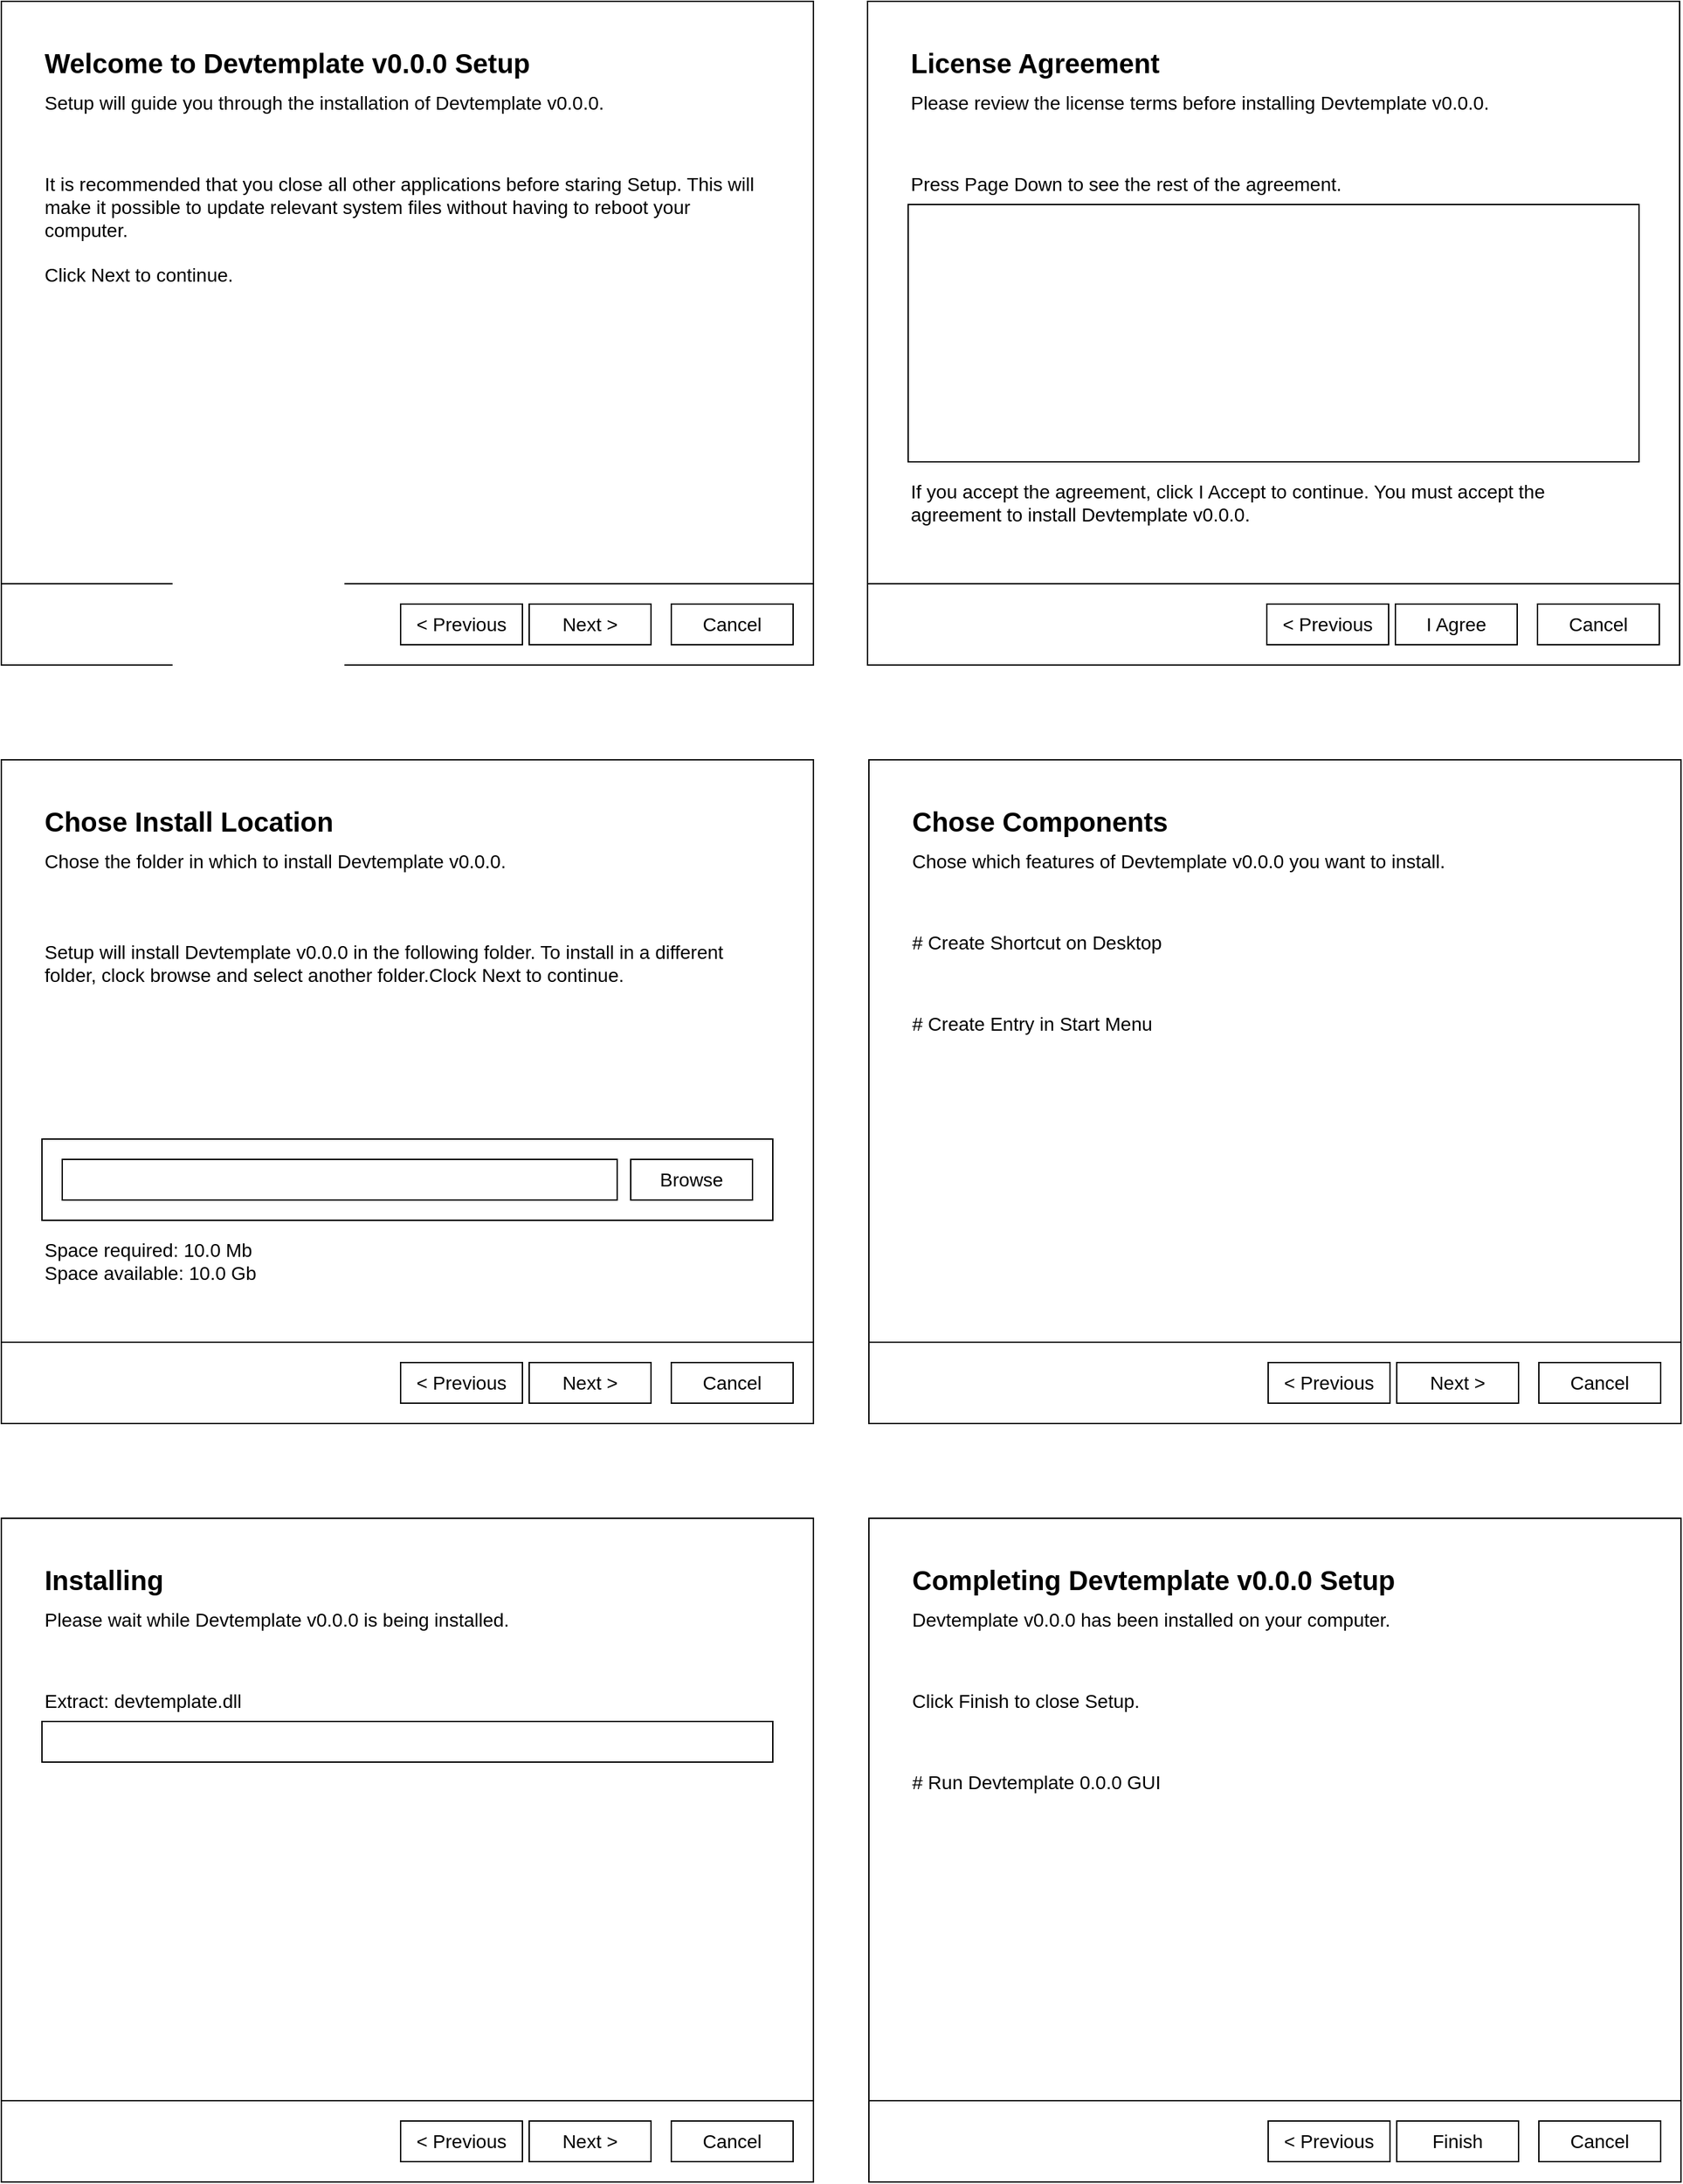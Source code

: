 <mxfile version="24.2.3" type="device">
  <diagram name="Page-1" id="ROTYHTmHjRqj0AOpmdX1">
    <mxGraphModel dx="1400" dy="935" grid="1" gridSize="10" guides="1" tooltips="1" connect="1" arrows="1" fold="1" page="1" pageScale="1" pageWidth="827" pageHeight="1169" math="0" shadow="0">
      <root>
        <mxCell id="0" />
        <mxCell id="1" parent="0" />
        <mxCell id="6M8vazcqPXDU1AmO_f7S-11" value="" style="swimlane;startSize=0;" vertex="1" parent="1">
          <mxGeometry width="600" height="490" as="geometry" />
        </mxCell>
        <mxCell id="6M8vazcqPXDU1AmO_f7S-12" value="&lt;font style=&quot;font-size: 14px;&quot;&gt;Next &amp;gt;&lt;/font&gt;" style="rounded=0;whiteSpace=wrap;html=1;" vertex="1" parent="6M8vazcqPXDU1AmO_f7S-11">
          <mxGeometry x="390" y="445" width="90" height="30" as="geometry" />
        </mxCell>
        <mxCell id="6M8vazcqPXDU1AmO_f7S-14" value="&lt;font style=&quot;font-size: 14px;&quot;&gt;Cancel&lt;/font&gt;" style="rounded=0;whiteSpace=wrap;html=1;" vertex="1" parent="6M8vazcqPXDU1AmO_f7S-11">
          <mxGeometry x="495" y="445" width="90" height="30" as="geometry" />
        </mxCell>
        <mxCell id="6M8vazcqPXDU1AmO_f7S-15" value="" style="rounded=0;whiteSpace=wrap;html=1;" vertex="1" parent="6M8vazcqPXDU1AmO_f7S-11">
          <mxGeometry width="600" height="430" as="geometry" />
        </mxCell>
        <mxCell id="6M8vazcqPXDU1AmO_f7S-16" value="&lt;div align=&quot;left&quot;&gt;&lt;b&gt;&lt;font style=&quot;font-size: 20px;&quot;&gt;Welcome to Devtemplate v0.0.0 Setup&lt;/font&gt;&lt;/b&gt;&lt;br&gt;&lt;/div&gt;" style="text;html=1;align=left;verticalAlign=middle;whiteSpace=wrap;rounded=0;" vertex="1" parent="6M8vazcqPXDU1AmO_f7S-11">
          <mxGeometry x="30" y="30" width="540" height="30" as="geometry" />
        </mxCell>
        <mxCell id="6M8vazcqPXDU1AmO_f7S-17" value="&lt;div style=&quot;font-size: 14px;&quot; align=&quot;left&quot;&gt;&lt;font style=&quot;font-size: 14px;&quot;&gt;It is recommended that you close all other applications before staring Setup. This will make it possible to update relevant system files without having to reboot your computer.&lt;/font&gt;&lt;/div&gt;&lt;div style=&quot;font-size: 14px;&quot; align=&quot;left&quot;&gt;&lt;font style=&quot;font-size: 14px;&quot;&gt;&lt;br&gt;&lt;/font&gt;&lt;/div&gt;&lt;div style=&quot;font-size: 14px;&quot; align=&quot;left&quot;&gt;&lt;font style=&quot;font-size: 14px;&quot;&gt;Click Next to continue.&lt;font style=&quot;font-size: 14px;&quot;&gt;&lt;br&gt;&lt;/font&gt;&lt;/font&gt;&lt;/div&gt;" style="text;html=1;align=left;verticalAlign=top;whiteSpace=wrap;rounded=0;" vertex="1" parent="6M8vazcqPXDU1AmO_f7S-11">
          <mxGeometry x="30" y="120" width="540" height="280" as="geometry" />
        </mxCell>
        <mxCell id="6M8vazcqPXDU1AmO_f7S-32" value="&lt;font style=&quot;font-size: 14px;&quot;&gt;Setup will guide you through the installation of Devtemplate v0.0.0.&lt;/font&gt;" style="text;html=1;align=left;verticalAlign=middle;whiteSpace=wrap;rounded=0;" vertex="1" parent="6M8vazcqPXDU1AmO_f7S-11">
          <mxGeometry x="30" y="60" width="540" height="30" as="geometry" />
        </mxCell>
        <mxCell id="6M8vazcqPXDU1AmO_f7S-80" value="&lt;font style=&quot;font-size: 14px;&quot;&gt;&amp;lt; Previous&lt;/font&gt;" style="rounded=0;whiteSpace=wrap;html=1;" vertex="1" parent="6M8vazcqPXDU1AmO_f7S-11">
          <mxGeometry x="295" y="445" width="90" height="30" as="geometry" />
        </mxCell>
        <mxCell id="6M8vazcqPXDU1AmO_f7S-25" value="" style="swimlane;startSize=0;" vertex="1" parent="1">
          <mxGeometry x="640" width="600" height="490" as="geometry" />
        </mxCell>
        <mxCell id="6M8vazcqPXDU1AmO_f7S-26" value="&lt;div style=&quot;font-size: 13px;&quot;&gt;&lt;font style=&quot;font-size: 14px;&quot;&gt;I Agree&lt;/font&gt;&lt;/div&gt;" style="rounded=0;whiteSpace=wrap;html=1;" vertex="1" parent="6M8vazcqPXDU1AmO_f7S-25">
          <mxGeometry x="390" y="445" width="90" height="30" as="geometry" />
        </mxCell>
        <mxCell id="6M8vazcqPXDU1AmO_f7S-27" value="&lt;font style=&quot;font-size: 14px;&quot;&gt;&amp;lt; Previous&lt;/font&gt;" style="rounded=0;whiteSpace=wrap;html=1;" vertex="1" parent="6M8vazcqPXDU1AmO_f7S-25">
          <mxGeometry x="295" y="445" width="90" height="30" as="geometry" />
        </mxCell>
        <mxCell id="6M8vazcqPXDU1AmO_f7S-28" value="&lt;font style=&quot;font-size: 14px;&quot;&gt;Cancel&lt;/font&gt;" style="rounded=0;whiteSpace=wrap;html=1;" vertex="1" parent="6M8vazcqPXDU1AmO_f7S-25">
          <mxGeometry x="495" y="445" width="90" height="30" as="geometry" />
        </mxCell>
        <mxCell id="6M8vazcqPXDU1AmO_f7S-29" value="" style="rounded=0;whiteSpace=wrap;html=1;" vertex="1" parent="6M8vazcqPXDU1AmO_f7S-25">
          <mxGeometry width="600" height="430" as="geometry" />
        </mxCell>
        <mxCell id="6M8vazcqPXDU1AmO_f7S-30" value="&lt;div align=&quot;left&quot;&gt;&lt;b&gt;&lt;font style=&quot;font-size: 20px;&quot;&gt;License Agreement&lt;/font&gt;&lt;/b&gt;&lt;br&gt;&lt;/div&gt;" style="text;html=1;align=left;verticalAlign=middle;whiteSpace=wrap;rounded=0;" vertex="1" parent="6M8vazcqPXDU1AmO_f7S-25">
          <mxGeometry x="30" y="30" width="540" height="30" as="geometry" />
        </mxCell>
        <mxCell id="6M8vazcqPXDU1AmO_f7S-31" value="&lt;font style=&quot;font-size: 14px;&quot;&gt;Please review the license terms before installing Devtemplate v0.0.0.&lt;br&gt;&lt;/font&gt;" style="text;html=1;align=left;verticalAlign=middle;whiteSpace=wrap;rounded=0;" vertex="1" parent="6M8vazcqPXDU1AmO_f7S-25">
          <mxGeometry x="30" y="60" width="540" height="30" as="geometry" />
        </mxCell>
        <mxCell id="6M8vazcqPXDU1AmO_f7S-33" value="&lt;font style=&quot;font-size: 14px;&quot;&gt;Press Page Down to see the rest of the agreement.&lt;br&gt;&lt;/font&gt;" style="text;html=1;align=left;verticalAlign=middle;whiteSpace=wrap;rounded=0;" vertex="1" parent="6M8vazcqPXDU1AmO_f7S-25">
          <mxGeometry x="30" y="120" width="540" height="30" as="geometry" />
        </mxCell>
        <mxCell id="6M8vazcqPXDU1AmO_f7S-35" value="" style="rounded=0;whiteSpace=wrap;html=1;" vertex="1" parent="6M8vazcqPXDU1AmO_f7S-25">
          <mxGeometry x="30" y="150" width="540" height="190" as="geometry" />
        </mxCell>
        <mxCell id="6M8vazcqPXDU1AmO_f7S-36" value="&lt;font style=&quot;font-size: 14px;&quot;&gt;If you accept the agreement, click I Accept to continue. You must accept the agreement to install Devtemplate v0.0.0.&lt;br&gt;&lt;/font&gt;" style="text;html=1;align=left;verticalAlign=middle;whiteSpace=wrap;rounded=0;" vertex="1" parent="6M8vazcqPXDU1AmO_f7S-25">
          <mxGeometry x="30" y="340" width="540" height="60" as="geometry" />
        </mxCell>
        <mxCell id="6M8vazcqPXDU1AmO_f7S-37" value="" style="swimlane;startSize=0;" vertex="1" parent="1">
          <mxGeometry y="560" width="600" height="490" as="geometry" />
        </mxCell>
        <mxCell id="6M8vazcqPXDU1AmO_f7S-38" value="&lt;font style=&quot;font-size: 14px;&quot;&gt;Next &amp;gt;&lt;br&gt;&lt;/font&gt;" style="rounded=0;whiteSpace=wrap;html=1;" vertex="1" parent="6M8vazcqPXDU1AmO_f7S-37">
          <mxGeometry x="390" y="445" width="90" height="30" as="geometry" />
        </mxCell>
        <mxCell id="6M8vazcqPXDU1AmO_f7S-39" value="&lt;font style=&quot;font-size: 14px;&quot;&gt;&amp;lt; Previous&lt;/font&gt;" style="rounded=0;whiteSpace=wrap;html=1;" vertex="1" parent="6M8vazcqPXDU1AmO_f7S-37">
          <mxGeometry x="295" y="445" width="90" height="30" as="geometry" />
        </mxCell>
        <mxCell id="6M8vazcqPXDU1AmO_f7S-40" value="&lt;font style=&quot;font-size: 14px;&quot;&gt;Cancel&lt;/font&gt;" style="rounded=0;whiteSpace=wrap;html=1;" vertex="1" parent="6M8vazcqPXDU1AmO_f7S-37">
          <mxGeometry x="495" y="445" width="90" height="30" as="geometry" />
        </mxCell>
        <mxCell id="6M8vazcqPXDU1AmO_f7S-41" value="" style="rounded=0;whiteSpace=wrap;html=1;" vertex="1" parent="6M8vazcqPXDU1AmO_f7S-37">
          <mxGeometry width="600" height="430" as="geometry" />
        </mxCell>
        <mxCell id="6M8vazcqPXDU1AmO_f7S-42" value="&lt;div align=&quot;left&quot;&gt;&lt;b&gt;&lt;font style=&quot;font-size: 20px;&quot;&gt;Chose Install Location&lt;/font&gt;&lt;/b&gt;&lt;br&gt;&lt;/div&gt;" style="text;html=1;align=left;verticalAlign=middle;whiteSpace=wrap;rounded=0;" vertex="1" parent="6M8vazcqPXDU1AmO_f7S-37">
          <mxGeometry x="30" y="30" width="540" height="30" as="geometry" />
        </mxCell>
        <mxCell id="6M8vazcqPXDU1AmO_f7S-43" value="&lt;font style=&quot;font-size: 14px;&quot;&gt;Chose the folder in which to install Devtemplate v0.0.0.&lt;br&gt;&lt;/font&gt;" style="text;html=1;align=left;verticalAlign=middle;whiteSpace=wrap;rounded=0;" vertex="1" parent="6M8vazcqPXDU1AmO_f7S-37">
          <mxGeometry x="30" y="60" width="540" height="30" as="geometry" />
        </mxCell>
        <mxCell id="6M8vazcqPXDU1AmO_f7S-44" value="&lt;font style=&quot;font-size: 14px;&quot;&gt;Setup will install Devtemplate v0.0.0 in the following folder. To install in a different folder, clock browse and select another folder.Clock Next to continue.&lt;br&gt;&lt;/font&gt;" style="text;html=1;align=left;verticalAlign=middle;whiteSpace=wrap;rounded=0;" vertex="1" parent="6M8vazcqPXDU1AmO_f7S-37">
          <mxGeometry x="30" y="120" width="540" height="60" as="geometry" />
        </mxCell>
        <mxCell id="6M8vazcqPXDU1AmO_f7S-45" value="" style="rounded=0;whiteSpace=wrap;html=1;" vertex="1" parent="6M8vazcqPXDU1AmO_f7S-37">
          <mxGeometry x="30" y="280" width="540" height="60" as="geometry" />
        </mxCell>
        <mxCell id="6M8vazcqPXDU1AmO_f7S-46" value="&lt;div&gt;&lt;font style=&quot;font-size: 14px;&quot;&gt;Space required: 10.0 Mb&lt;/font&gt;&lt;/div&gt;&lt;div&gt;&lt;font style=&quot;font-size: 14px;&quot;&gt;Space available: 10.0 Gb&lt;br&gt;&lt;/font&gt;&lt;/div&gt;" style="text;html=1;align=left;verticalAlign=middle;whiteSpace=wrap;rounded=0;" vertex="1" parent="6M8vazcqPXDU1AmO_f7S-37">
          <mxGeometry x="30" y="340" width="540" height="60" as="geometry" />
        </mxCell>
        <mxCell id="6M8vazcqPXDU1AmO_f7S-81" value="" style="rounded=0;whiteSpace=wrap;html=1;" vertex="1" parent="6M8vazcqPXDU1AmO_f7S-37">
          <mxGeometry x="45" y="295" width="410" height="30" as="geometry" />
        </mxCell>
        <mxCell id="6M8vazcqPXDU1AmO_f7S-83" value="&lt;font style=&quot;font-size: 14px;&quot;&gt;Browse&lt;/font&gt;" style="rounded=0;whiteSpace=wrap;html=1;" vertex="1" parent="6M8vazcqPXDU1AmO_f7S-37">
          <mxGeometry x="465" y="295" width="90" height="30" as="geometry" />
        </mxCell>
        <mxCell id="6M8vazcqPXDU1AmO_f7S-47" value="" style="swimlane;startSize=0;" vertex="1" parent="1">
          <mxGeometry x="641" y="560" width="600" height="490" as="geometry" />
        </mxCell>
        <mxCell id="6M8vazcqPXDU1AmO_f7S-48" value="&lt;div style=&quot;font-size: 13px;&quot;&gt;&lt;font style=&quot;font-size: 14px;&quot;&gt;Next &amp;gt;&lt;br&gt;&lt;/font&gt;&lt;/div&gt;" style="rounded=0;whiteSpace=wrap;html=1;" vertex="1" parent="6M8vazcqPXDU1AmO_f7S-47">
          <mxGeometry x="390" y="445" width="90" height="30" as="geometry" />
        </mxCell>
        <mxCell id="6M8vazcqPXDU1AmO_f7S-49" value="&lt;font style=&quot;font-size: 14px;&quot;&gt;&amp;lt; Previous&lt;/font&gt;" style="rounded=0;whiteSpace=wrap;html=1;" vertex="1" parent="6M8vazcqPXDU1AmO_f7S-47">
          <mxGeometry x="295" y="445" width="90" height="30" as="geometry" />
        </mxCell>
        <mxCell id="6M8vazcqPXDU1AmO_f7S-50" value="&lt;font style=&quot;font-size: 14px;&quot;&gt;Cancel&lt;/font&gt;" style="rounded=0;whiteSpace=wrap;html=1;" vertex="1" parent="6M8vazcqPXDU1AmO_f7S-47">
          <mxGeometry x="495" y="445" width="90" height="30" as="geometry" />
        </mxCell>
        <mxCell id="6M8vazcqPXDU1AmO_f7S-51" value="" style="rounded=0;whiteSpace=wrap;html=1;" vertex="1" parent="6M8vazcqPXDU1AmO_f7S-47">
          <mxGeometry width="600" height="430" as="geometry" />
        </mxCell>
        <mxCell id="6M8vazcqPXDU1AmO_f7S-52" value="&lt;div align=&quot;left&quot;&gt;&lt;b&gt;&lt;font style=&quot;font-size: 20px;&quot;&gt;Chose Components&lt;/font&gt;&lt;/b&gt;&lt;/div&gt;" style="text;html=1;align=left;verticalAlign=middle;whiteSpace=wrap;rounded=0;" vertex="1" parent="6M8vazcqPXDU1AmO_f7S-47">
          <mxGeometry x="30" y="30" width="540" height="30" as="geometry" />
        </mxCell>
        <mxCell id="6M8vazcqPXDU1AmO_f7S-53" value="&lt;font style=&quot;font-size: 14px;&quot;&gt;Chose which features of Devtemplate v0.0.0 you want to install.&lt;br&gt;&lt;/font&gt;" style="text;html=1;align=left;verticalAlign=middle;whiteSpace=wrap;rounded=0;" vertex="1" parent="6M8vazcqPXDU1AmO_f7S-47">
          <mxGeometry x="30" y="60" width="540" height="30" as="geometry" />
        </mxCell>
        <mxCell id="6M8vazcqPXDU1AmO_f7S-54" value="&lt;font style=&quot;font-size: 14px;&quot;&gt;# Create Shortcut on Desktop&lt;br&gt;&lt;/font&gt;" style="text;html=1;align=left;verticalAlign=middle;whiteSpace=wrap;rounded=0;" vertex="1" parent="6M8vazcqPXDU1AmO_f7S-47">
          <mxGeometry x="30" y="120" width="540" height="30" as="geometry" />
        </mxCell>
        <mxCell id="6M8vazcqPXDU1AmO_f7S-57" value="&lt;font style=&quot;font-size: 14px;&quot;&gt;# Create Entry in Start Menu&lt;br&gt;&lt;/font&gt;" style="text;html=1;align=left;verticalAlign=middle;whiteSpace=wrap;rounded=0;" vertex="1" parent="6M8vazcqPXDU1AmO_f7S-47">
          <mxGeometry x="30" y="180" width="540" height="30" as="geometry" />
        </mxCell>
        <mxCell id="6M8vazcqPXDU1AmO_f7S-58" value="" style="swimlane;startSize=0;" vertex="1" parent="1">
          <mxGeometry y="1120" width="600" height="490" as="geometry" />
        </mxCell>
        <mxCell id="6M8vazcqPXDU1AmO_f7S-59" value="&lt;div style=&quot;font-size: 13px;&quot;&gt;&lt;font style=&quot;font-size: 14px;&quot;&gt;Next &amp;gt;&lt;br&gt;&lt;/font&gt;&lt;/div&gt;" style="rounded=0;whiteSpace=wrap;html=1;" vertex="1" parent="6M8vazcqPXDU1AmO_f7S-58">
          <mxGeometry x="390" y="445" width="90" height="30" as="geometry" />
        </mxCell>
        <mxCell id="6M8vazcqPXDU1AmO_f7S-60" value="&lt;font style=&quot;font-size: 14px;&quot;&gt;&amp;lt; Previous&lt;/font&gt;" style="rounded=0;whiteSpace=wrap;html=1;" vertex="1" parent="6M8vazcqPXDU1AmO_f7S-58">
          <mxGeometry x="295" y="445" width="90" height="30" as="geometry" />
        </mxCell>
        <mxCell id="6M8vazcqPXDU1AmO_f7S-61" value="&lt;font style=&quot;font-size: 14px;&quot;&gt;Cancel&lt;/font&gt;" style="rounded=0;whiteSpace=wrap;html=1;" vertex="1" parent="6M8vazcqPXDU1AmO_f7S-58">
          <mxGeometry x="495" y="445" width="90" height="30" as="geometry" />
        </mxCell>
        <mxCell id="6M8vazcqPXDU1AmO_f7S-62" value="" style="rounded=0;whiteSpace=wrap;html=1;" vertex="1" parent="6M8vazcqPXDU1AmO_f7S-58">
          <mxGeometry width="600" height="430" as="geometry" />
        </mxCell>
        <mxCell id="6M8vazcqPXDU1AmO_f7S-63" value="&lt;div align=&quot;left&quot;&gt;&lt;b&gt;&lt;font style=&quot;font-size: 20px;&quot;&gt;Installing&lt;/font&gt;&lt;/b&gt;&lt;/div&gt;" style="text;html=1;align=left;verticalAlign=middle;whiteSpace=wrap;rounded=0;" vertex="1" parent="6M8vazcqPXDU1AmO_f7S-58">
          <mxGeometry x="30" y="30" width="540" height="30" as="geometry" />
        </mxCell>
        <mxCell id="6M8vazcqPXDU1AmO_f7S-64" value="&lt;font style=&quot;font-size: 14px;&quot;&gt;Please wait while Devtemplate v0.0.0 is being installed.&lt;br&gt;&lt;/font&gt;" style="text;html=1;align=left;verticalAlign=middle;whiteSpace=wrap;rounded=0;" vertex="1" parent="6M8vazcqPXDU1AmO_f7S-58">
          <mxGeometry x="30" y="60" width="540" height="30" as="geometry" />
        </mxCell>
        <mxCell id="6M8vazcqPXDU1AmO_f7S-65" value="&lt;font style=&quot;font-size: 14px;&quot;&gt;Extract: devtemplate.dll&lt;br&gt;&lt;/font&gt;" style="text;html=1;align=left;verticalAlign=middle;whiteSpace=wrap;rounded=0;" vertex="1" parent="6M8vazcqPXDU1AmO_f7S-58">
          <mxGeometry x="30" y="120" width="540" height="30" as="geometry" />
        </mxCell>
        <mxCell id="6M8vazcqPXDU1AmO_f7S-67" value="" style="rounded=0;whiteSpace=wrap;html=1;" vertex="1" parent="6M8vazcqPXDU1AmO_f7S-58">
          <mxGeometry x="30" y="150" width="540" height="30" as="geometry" />
        </mxCell>
        <mxCell id="6M8vazcqPXDU1AmO_f7S-68" value="" style="swimlane;startSize=0;" vertex="1" parent="1">
          <mxGeometry x="641" y="1120" width="600" height="490" as="geometry" />
        </mxCell>
        <mxCell id="6M8vazcqPXDU1AmO_f7S-69" value="&lt;div style=&quot;font-size: 13px;&quot;&gt;&lt;font style=&quot;font-size: 14px;&quot;&gt;Finish&lt;/font&gt;&lt;/div&gt;" style="rounded=0;whiteSpace=wrap;html=1;" vertex="1" parent="6M8vazcqPXDU1AmO_f7S-68">
          <mxGeometry x="390" y="445" width="90" height="30" as="geometry" />
        </mxCell>
        <mxCell id="6M8vazcqPXDU1AmO_f7S-70" value="&lt;font style=&quot;font-size: 14px;&quot;&gt;&amp;lt; Previous&lt;/font&gt;" style="rounded=0;whiteSpace=wrap;html=1;" vertex="1" parent="6M8vazcqPXDU1AmO_f7S-68">
          <mxGeometry x="295" y="445" width="90" height="30" as="geometry" />
        </mxCell>
        <mxCell id="6M8vazcqPXDU1AmO_f7S-71" value="&lt;font style=&quot;font-size: 14px;&quot;&gt;Cancel&lt;/font&gt;" style="rounded=0;whiteSpace=wrap;html=1;" vertex="1" parent="6M8vazcqPXDU1AmO_f7S-68">
          <mxGeometry x="495" y="445" width="90" height="30" as="geometry" />
        </mxCell>
        <mxCell id="6M8vazcqPXDU1AmO_f7S-72" value="" style="rounded=0;whiteSpace=wrap;html=1;" vertex="1" parent="6M8vazcqPXDU1AmO_f7S-68">
          <mxGeometry width="600" height="430" as="geometry" />
        </mxCell>
        <mxCell id="6M8vazcqPXDU1AmO_f7S-73" value="&lt;div align=&quot;left&quot;&gt;&lt;b&gt;&lt;font style=&quot;font-size: 20px;&quot;&gt;Completing Devtemplate v0.0.0 Setup&lt;br&gt;&lt;/font&gt;&lt;/b&gt;&lt;/div&gt;" style="text;html=1;align=left;verticalAlign=middle;whiteSpace=wrap;rounded=0;" vertex="1" parent="6M8vazcqPXDU1AmO_f7S-68">
          <mxGeometry x="30" y="30" width="540" height="30" as="geometry" />
        </mxCell>
        <mxCell id="6M8vazcqPXDU1AmO_f7S-74" value="&lt;font style=&quot;font-size: 14px;&quot;&gt;Devtemplate v0.0.0 has been installed on your computer.&lt;br&gt;&lt;/font&gt;" style="text;html=1;align=left;verticalAlign=middle;whiteSpace=wrap;rounded=0;" vertex="1" parent="6M8vazcqPXDU1AmO_f7S-68">
          <mxGeometry x="30" y="60" width="540" height="30" as="geometry" />
        </mxCell>
        <mxCell id="6M8vazcqPXDU1AmO_f7S-75" value="&lt;font style=&quot;font-size: 14px;&quot;&gt;Click Finish to close Setup.&lt;/font&gt;" style="text;html=1;align=left;verticalAlign=middle;whiteSpace=wrap;rounded=0;" vertex="1" parent="6M8vazcqPXDU1AmO_f7S-68">
          <mxGeometry x="30" y="120" width="540" height="30" as="geometry" />
        </mxCell>
        <mxCell id="6M8vazcqPXDU1AmO_f7S-77" value="&lt;font style=&quot;font-size: 14px;&quot;&gt;# Run Devtemplate 0.0.0 GUI&lt;br&gt;&lt;/font&gt;" style="text;html=1;align=left;verticalAlign=middle;whiteSpace=wrap;rounded=0;" vertex="1" parent="6M8vazcqPXDU1AmO_f7S-68">
          <mxGeometry x="30" y="180" width="540" height="30" as="geometry" />
        </mxCell>
      </root>
    </mxGraphModel>
  </diagram>
</mxfile>
